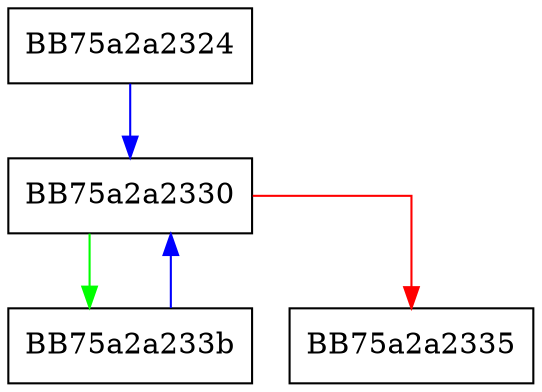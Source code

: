 digraph sqlite3PcacheCleanAll {
  node [shape="box"];
  graph [splines=ortho];
  BB75a2a2324 -> BB75a2a2330 [color="blue"];
  BB75a2a2330 -> BB75a2a233b [color="green"];
  BB75a2a2330 -> BB75a2a2335 [color="red"];
  BB75a2a233b -> BB75a2a2330 [color="blue"];
}